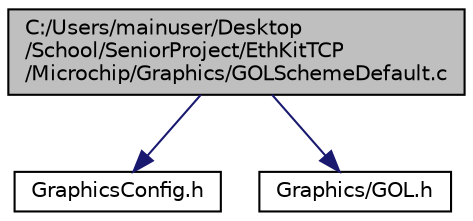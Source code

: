 digraph "C:/Users/mainuser/Desktop/School/SeniorProject/EthKitTCP/Microchip/Graphics/GOLSchemeDefault.c"
{
  edge [fontname="Helvetica",fontsize="10",labelfontname="Helvetica",labelfontsize="10"];
  node [fontname="Helvetica",fontsize="10",shape=record];
  Node1 [label="C:/Users/mainuser/Desktop\l/School/SeniorProject/EthKitTCP\l/Microchip/Graphics/GOLSchemeDefault.c",height=0.2,width=0.4,color="black", fillcolor="grey75", style="filled", fontcolor="black"];
  Node1 -> Node2 [color="midnightblue",fontsize="10",style="solid",fontname="Helvetica"];
  Node2 [label="GraphicsConfig.h",height=0.2,width=0.4,color="black", fillcolor="white", style="filled",URL="$_graphics_config_8h.html"];
  Node1 -> Node3 [color="midnightblue",fontsize="10",style="solid",fontname="Helvetica"];
  Node3 [label="Graphics/GOL.h",height=0.2,width=0.4,color="black", fillcolor="white", style="filled",URL="$_g_o_l_8h.html"];
}
